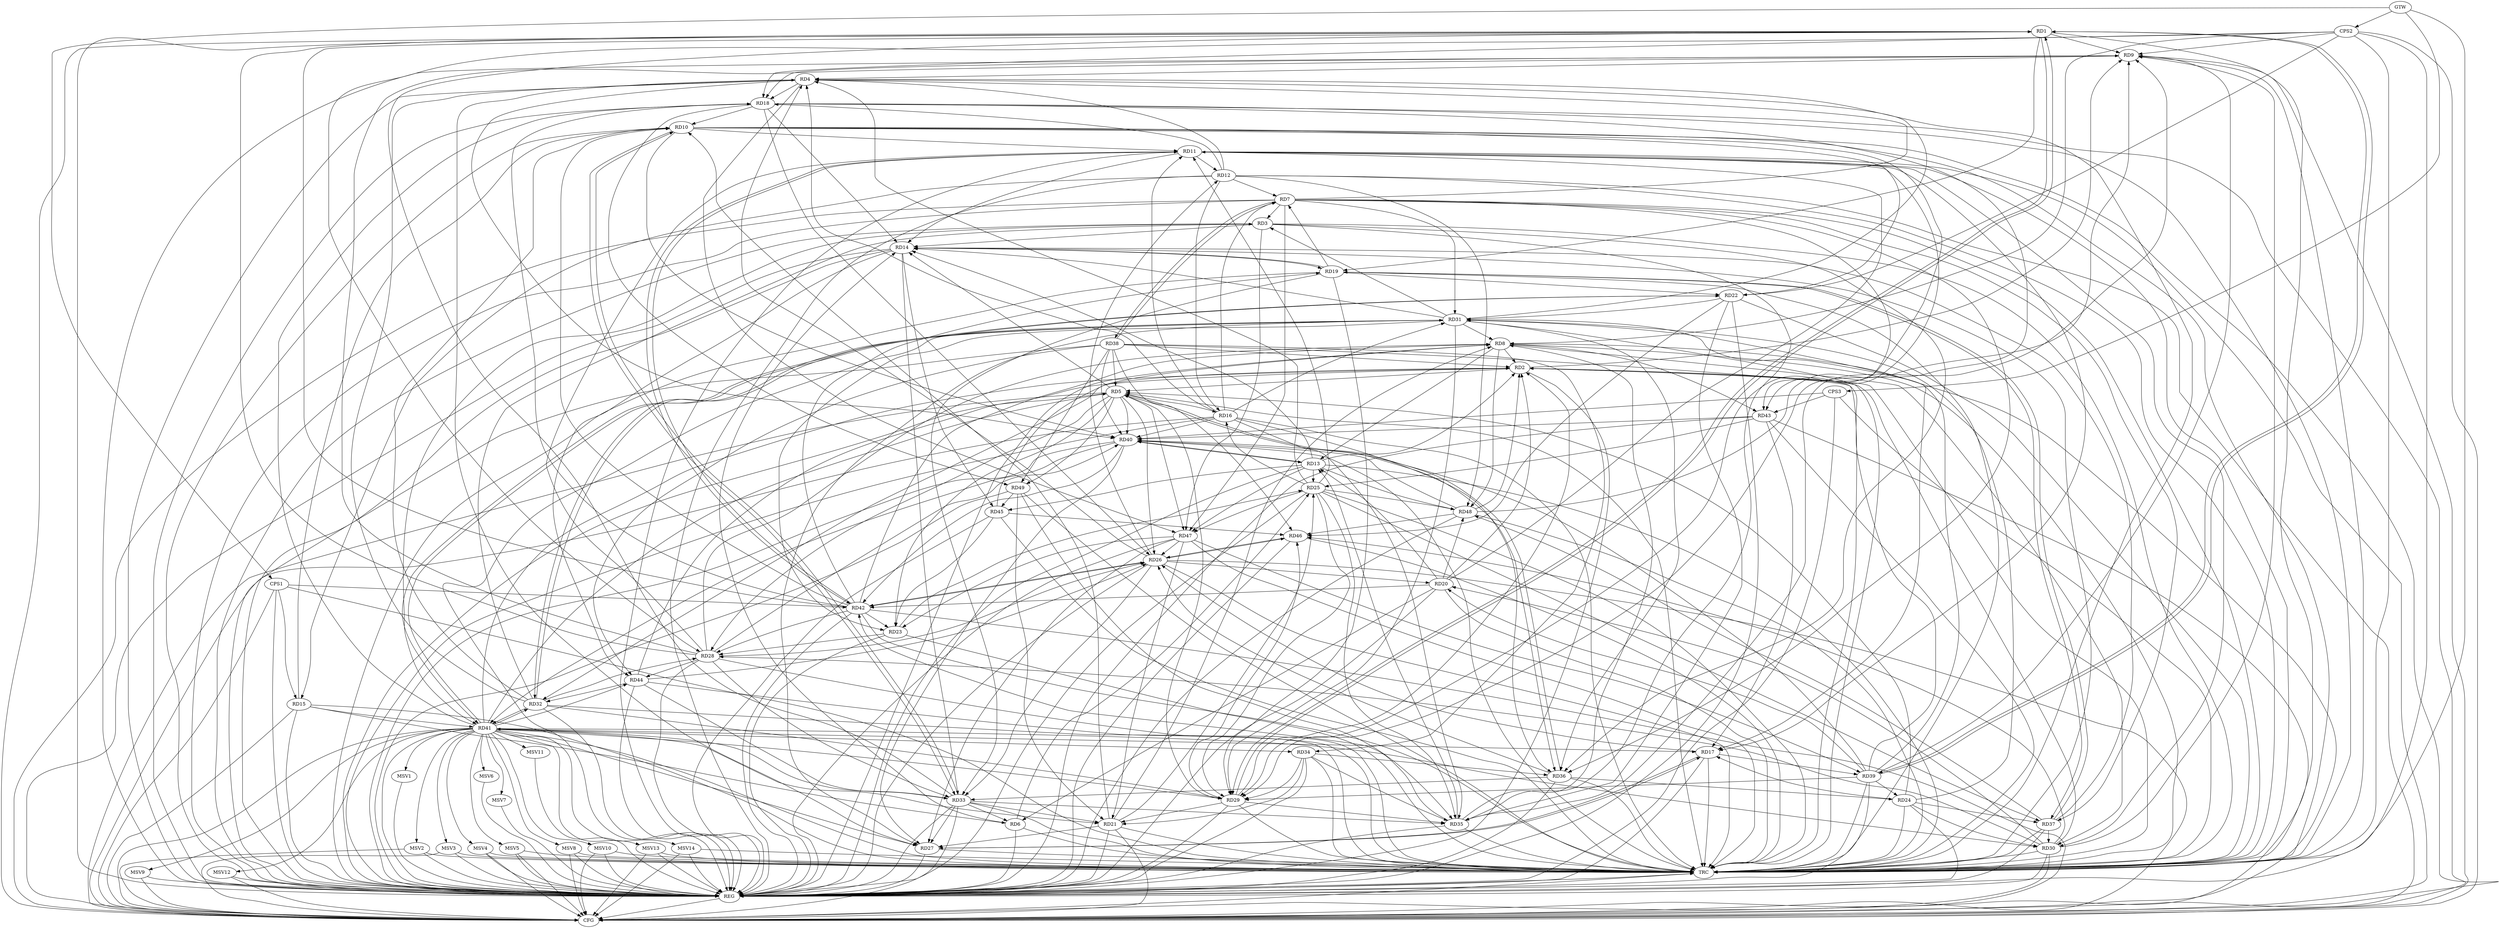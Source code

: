 strict digraph G {
  RD1 [ label="RD1" ];
  RD2 [ label="RD2" ];
  RD3 [ label="RD3" ];
  RD4 [ label="RD4" ];
  RD5 [ label="RD5" ];
  RD6 [ label="RD6" ];
  RD7 [ label="RD7" ];
  RD8 [ label="RD8" ];
  RD9 [ label="RD9" ];
  RD10 [ label="RD10" ];
  RD11 [ label="RD11" ];
  RD12 [ label="RD12" ];
  RD13 [ label="RD13" ];
  RD14 [ label="RD14" ];
  RD15 [ label="RD15" ];
  RD16 [ label="RD16" ];
  RD17 [ label="RD17" ];
  RD18 [ label="RD18" ];
  RD19 [ label="RD19" ];
  RD20 [ label="RD20" ];
  RD21 [ label="RD21" ];
  RD22 [ label="RD22" ];
  RD23 [ label="RD23" ];
  RD24 [ label="RD24" ];
  RD25 [ label="RD25" ];
  RD26 [ label="RD26" ];
  RD27 [ label="RD27" ];
  RD28 [ label="RD28" ];
  RD29 [ label="RD29" ];
  RD30 [ label="RD30" ];
  RD31 [ label="RD31" ];
  RD32 [ label="RD32" ];
  RD33 [ label="RD33" ];
  RD34 [ label="RD34" ];
  RD35 [ label="RD35" ];
  RD36 [ label="RD36" ];
  RD37 [ label="RD37" ];
  RD38 [ label="RD38" ];
  RD39 [ label="RD39" ];
  RD40 [ label="RD40" ];
  RD41 [ label="RD41" ];
  RD42 [ label="RD42" ];
  RD43 [ label="RD43" ];
  RD44 [ label="RD44" ];
  RD45 [ label="RD45" ];
  RD46 [ label="RD46" ];
  RD47 [ label="RD47" ];
  RD48 [ label="RD48" ];
  RD49 [ label="RD49" ];
  CPS1 [ label="CPS1" ];
  CPS2 [ label="CPS2" ];
  CPS3 [ label="CPS3" ];
  GTW [ label="GTW" ];
  REG [ label="REG" ];
  CFG [ label="CFG" ];
  TRC [ label="TRC" ];
  MSV1 [ label="MSV1" ];
  MSV2 [ label="MSV2" ];
  MSV3 [ label="MSV3" ];
  MSV4 [ label="MSV4" ];
  MSV5 [ label="MSV5" ];
  MSV6 [ label="MSV6" ];
  MSV7 [ label="MSV7" ];
  MSV8 [ label="MSV8" ];
  MSV9 [ label="MSV9" ];
  MSV10 [ label="MSV10" ];
  MSV11 [ label="MSV11" ];
  MSV12 [ label="MSV12" ];
  MSV13 [ label="MSV13" ];
  MSV14 [ label="MSV14" ];
  RD1 -> RD9;
  RD1 -> RD19;
  RD28 -> RD1;
  RD1 -> RD29;
  RD29 -> RD1;
  RD33 -> RD1;
  RD1 -> RD39;
  RD39 -> RD1;
  RD42 -> RD1;
  RD2 -> RD5;
  RD8 -> RD2;
  RD2 -> RD9;
  RD13 -> RD2;
  RD20 -> RD2;
  RD29 -> RD2;
  RD30 -> RD2;
  RD2 -> RD32;
  RD38 -> RD2;
  RD39 -> RD2;
  RD41 -> RD2;
  RD44 -> RD2;
  RD48 -> RD2;
  RD7 -> RD3;
  RD3 -> RD14;
  RD31 -> RD3;
  RD32 -> RD3;
  RD3 -> RD35;
  RD3 -> RD36;
  RD3 -> RD41;
  RD3 -> RD47;
  RD7 -> RD4;
  RD9 -> RD4;
  RD12 -> RD4;
  RD16 -> RD4;
  RD4 -> RD18;
  RD25 -> RD4;
  RD26 -> RD4;
  RD4 -> RD27;
  RD31 -> RD4;
  RD32 -> RD4;
  RD4 -> RD40;
  RD4 -> RD47;
  RD5 -> RD14;
  RD5 -> RD16;
  RD5 -> RD23;
  RD24 -> RD5;
  RD5 -> RD26;
  RD5 -> RD28;
  RD29 -> RD5;
  RD5 -> RD36;
  RD36 -> RD5;
  RD38 -> RD5;
  RD5 -> RD40;
  RD41 -> RD5;
  RD5 -> RD47;
  RD5 -> RD49;
  RD6 -> RD14;
  RD15 -> RD6;
  RD20 -> RD6;
  RD6 -> RD25;
  RD33 -> RD6;
  RD12 -> RD7;
  RD16 -> RD7;
  RD19 -> RD7;
  RD7 -> RD31;
  RD7 -> RD36;
  RD7 -> RD37;
  RD7 -> RD38;
  RD38 -> RD7;
  RD7 -> RD43;
  RD7 -> RD47;
  RD8 -> RD13;
  RD21 -> RD8;
  RD28 -> RD8;
  RD8 -> RD30;
  RD31 -> RD8;
  RD35 -> RD8;
  RD42 -> RD8;
  RD8 -> RD43;
  RD45 -> RD8;
  RD8 -> RD48;
  RD9 -> RD18;
  RD28 -> RD9;
  RD30 -> RD9;
  RD35 -> RD9;
  RD39 -> RD9;
  RD48 -> RD9;
  RD10 -> RD11;
  RD15 -> RD10;
  RD18 -> RD10;
  RD21 -> RD10;
  RD10 -> RD22;
  RD10 -> RD29;
  RD32 -> RD10;
  RD10 -> RD33;
  RD33 -> RD10;
  RD10 -> RD40;
  RD42 -> RD10;
  RD11 -> RD12;
  RD11 -> RD14;
  RD16 -> RD11;
  RD11 -> RD17;
  RD20 -> RD11;
  RD25 -> RD11;
  RD28 -> RD11;
  RD11 -> RD30;
  RD11 -> RD42;
  RD42 -> RD11;
  RD11 -> RD43;
  RD12 -> RD15;
  RD12 -> RD16;
  RD12 -> RD18;
  RD26 -> RD12;
  RD12 -> RD48;
  RD13 -> RD14;
  RD20 -> RD13;
  RD13 -> RD25;
  RD35 -> RD13;
  RD13 -> RD40;
  RD40 -> RD13;
  RD13 -> RD45;
  RD13 -> RD47;
  RD13 -> RD48;
  RD18 -> RD14;
  RD14 -> RD19;
  RD19 -> RD14;
  RD31 -> RD14;
  RD14 -> RD33;
  RD37 -> RD14;
  RD14 -> RD44;
  RD14 -> RD45;
  RD15 -> RD41;
  RD25 -> RD16;
  RD16 -> RD31;
  RD16 -> RD35;
  RD16 -> RD36;
  RD16 -> RD40;
  RD24 -> RD17;
  RD17 -> RD26;
  RD17 -> RD27;
  RD27 -> RD17;
  RD31 -> RD17;
  RD17 -> RD39;
  RD41 -> RD17;
  RD43 -> RD17;
  RD18 -> RD26;
  RD18 -> RD29;
  RD41 -> RD18;
  RD42 -> RD18;
  RD18 -> RD49;
  RD19 -> RD22;
  RD19 -> RD29;
  RD19 -> RD33;
  RD19 -> RD37;
  RD37 -> RD19;
  RD42 -> RD19;
  RD26 -> RD20;
  RD30 -> RD20;
  RD39 -> RD20;
  RD20 -> RD42;
  RD20 -> RD48;
  RD21 -> RD25;
  RD21 -> RD27;
  RD29 -> RD21;
  RD33 -> RD21;
  RD34 -> RD21;
  RD41 -> RD21;
  RD47 -> RD21;
  RD49 -> RD21;
  RD22 -> RD31;
  RD22 -> RD32;
  RD32 -> RD22;
  RD22 -> RD35;
  RD22 -> RD46;
  RD23 -> RD25;
  RD23 -> RD28;
  RD31 -> RD23;
  RD42 -> RD23;
  RD45 -> RD23;
  RD47 -> RD23;
  RD24 -> RD30;
  RD24 -> RD31;
  RD36 -> RD24;
  RD24 -> RD37;
  RD39 -> RD24;
  RD25 -> RD29;
  RD25 -> RD35;
  RD25 -> RD37;
  RD43 -> RD25;
  RD25 -> RD47;
  RD25 -> RD48;
  RD28 -> RD26;
  RD26 -> RD33;
  RD36 -> RD26;
  RD26 -> RD42;
  RD42 -> RD26;
  RD44 -> RD26;
  RD26 -> RD46;
  RD46 -> RD26;
  RD47 -> RD26;
  RD31 -> RD27;
  RD33 -> RD27;
  RD40 -> RD27;
  RD41 -> RD27;
  RD47 -> RD27;
  RD30 -> RD28;
  RD32 -> RD28;
  RD28 -> RD33;
  RD28 -> RD40;
  RD42 -> RD28;
  RD28 -> RD44;
  RD31 -> RD29;
  RD32 -> RD29;
  RD34 -> RD29;
  RD29 -> RD35;
  RD39 -> RD29;
  RD41 -> RD29;
  RD29 -> RD46;
  RD37 -> RD30;
  RD41 -> RD30;
  RD30 -> RD46;
  RD31 -> RD36;
  RD39 -> RD31;
  RD31 -> RD41;
  RD41 -> RD31;
  RD32 -> RD41;
  RD41 -> RD32;
  RD44 -> RD32;
  RD33 -> RD35;
  RD36 -> RD33;
  RD33 -> RD41;
  RD44 -> RD33;
  RD34 -> RD35;
  RD34 -> RD36;
  RD38 -> RD34;
  RD41 -> RD34;
  RD35 -> RD42;
  RD49 -> RD35;
  RD37 -> RD48;
  RD38 -> RD40;
  RD38 -> RD44;
  RD38 -> RD46;
  RD38 -> RD49;
  RD39 -> RD40;
  RD47 -> RD39;
  RD40 -> RD41;
  RD40 -> RD42;
  RD43 -> RD40;
  RD48 -> RD40;
  RD41 -> RD44;
  RD45 -> RD46;
  RD49 -> RD45;
  RD48 -> RD46;
  CPS1 -> RD15;
  CPS1 -> RD42;
  CPS2 -> RD28;
  CPS2 -> RD22;
  CPS2 -> RD8;
  CPS2 -> RD18;
  CPS2 -> RD9;
  CPS3 -> RD43;
  CPS3 -> RD40;
  GTW -> CPS1;
  GTW -> CPS2;
  GTW -> CPS3;
  RD1 -> REG;
  RD2 -> REG;
  RD3 -> REG;
  RD4 -> REG;
  RD5 -> REG;
  RD6 -> REG;
  RD7 -> REG;
  RD8 -> REG;
  RD9 -> REG;
  RD10 -> REG;
  RD11 -> REG;
  RD12 -> REG;
  RD13 -> REG;
  RD14 -> REG;
  RD15 -> REG;
  RD16 -> REG;
  RD17 -> REG;
  RD18 -> REG;
  RD19 -> REG;
  RD20 -> REG;
  RD21 -> REG;
  RD22 -> REG;
  RD23 -> REG;
  RD24 -> REG;
  RD25 -> REG;
  RD26 -> REG;
  RD27 -> REG;
  RD28 -> REG;
  RD29 -> REG;
  RD30 -> REG;
  RD31 -> REG;
  RD32 -> REG;
  RD33 -> REG;
  RD34 -> REG;
  RD35 -> REG;
  RD36 -> REG;
  RD37 -> REG;
  RD38 -> REG;
  RD39 -> REG;
  RD40 -> REG;
  RD41 -> REG;
  RD42 -> REG;
  RD43 -> REG;
  RD44 -> REG;
  RD45 -> REG;
  RD46 -> REG;
  RD47 -> REG;
  RD48 -> REG;
  RD49 -> REG;
  CPS1 -> REG;
  CPS2 -> REG;
  CPS3 -> REG;
  RD43 -> CFG;
  CPS2 -> CFG;
  RD10 -> CFG;
  RD33 -> CFG;
  RD30 -> CFG;
  RD9 -> CFG;
  RD14 -> CFG;
  RD41 -> CFG;
  RD16 -> CFG;
  RD1 -> CFG;
  RD12 -> CFG;
  RD5 -> CFG;
  RD7 -> CFG;
  RD15 -> CFG;
  RD11 -> CFG;
  RD42 -> CFG;
  RD18 -> CFG;
  RD21 -> CFG;
  RD8 -> CFG;
  RD26 -> CFG;
  CPS1 -> CFG;
  REG -> CFG;
  RD1 -> TRC;
  RD2 -> TRC;
  RD3 -> TRC;
  RD4 -> TRC;
  RD5 -> TRC;
  RD6 -> TRC;
  RD7 -> TRC;
  RD8 -> TRC;
  RD9 -> TRC;
  RD10 -> TRC;
  RD11 -> TRC;
  RD12 -> TRC;
  RD13 -> TRC;
  RD14 -> TRC;
  RD15 -> TRC;
  RD16 -> TRC;
  RD17 -> TRC;
  RD18 -> TRC;
  RD19 -> TRC;
  RD20 -> TRC;
  RD21 -> TRC;
  RD22 -> TRC;
  RD23 -> TRC;
  RD24 -> TRC;
  RD25 -> TRC;
  RD26 -> TRC;
  RD27 -> TRC;
  RD28 -> TRC;
  RD29 -> TRC;
  RD30 -> TRC;
  RD31 -> TRC;
  RD32 -> TRC;
  RD33 -> TRC;
  RD34 -> TRC;
  RD35 -> TRC;
  RD36 -> TRC;
  RD37 -> TRC;
  RD38 -> TRC;
  RD39 -> TRC;
  RD40 -> TRC;
  RD41 -> TRC;
  RD42 -> TRC;
  RD43 -> TRC;
  RD44 -> TRC;
  RD45 -> TRC;
  RD46 -> TRC;
  RD47 -> TRC;
  RD48 -> TRC;
  RD49 -> TRC;
  CPS1 -> TRC;
  CPS2 -> TRC;
  CPS3 -> TRC;
  GTW -> TRC;
  CFG -> TRC;
  TRC -> REG;
  RD41 -> MSV1;
  RD41 -> MSV2;
  MSV1 -> REG;
  MSV2 -> REG;
  MSV2 -> TRC;
  MSV2 -> CFG;
  RD41 -> MSV3;
  RD41 -> MSV4;
  RD41 -> MSV5;
  RD41 -> MSV6;
  RD41 -> MSV7;
  MSV3 -> REG;
  MSV3 -> TRC;
  MSV3 -> CFG;
  MSV4 -> REG;
  MSV4 -> TRC;
  MSV4 -> CFG;
  MSV5 -> REG;
  MSV5 -> TRC;
  MSV5 -> CFG;
  MSV6 -> REG;
  MSV7 -> REG;
  RD41 -> MSV8;
  MSV8 -> REG;
  MSV8 -> TRC;
  MSV8 -> CFG;
  RD41 -> MSV9;
  RD41 -> MSV10;
  RD41 -> MSV11;
  RD41 -> MSV12;
  MSV9 -> REG;
  MSV9 -> CFG;
  MSV10 -> REG;
  MSV10 -> TRC;
  MSV10 -> CFG;
  MSV11 -> REG;
  MSV12 -> REG;
  MSV12 -> CFG;
  RD41 -> MSV13;
  RD41 -> MSV14;
  MSV13 -> REG;
  MSV13 -> TRC;
  MSV13 -> CFG;
  MSV14 -> REG;
  MSV14 -> TRC;
  MSV14 -> CFG;
}
